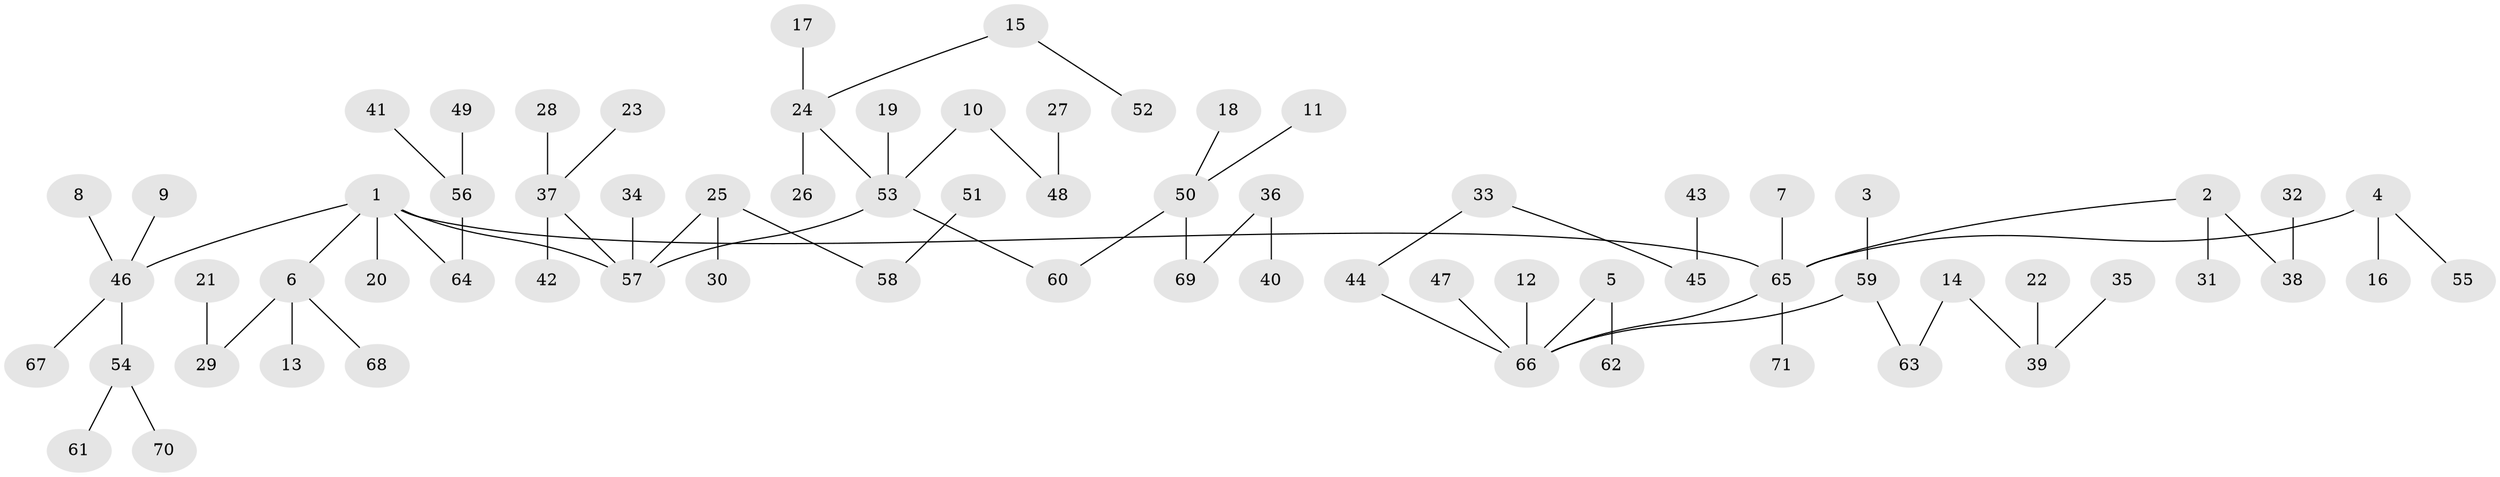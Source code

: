 // original degree distribution, {4: 0.07092198581560284, 5: 0.07092198581560284, 1: 0.5602836879432624, 3: 0.11347517730496454, 7: 0.0070921985815602835, 8: 0.0070921985815602835, 2: 0.1702127659574468}
// Generated by graph-tools (version 1.1) at 2025/26/03/09/25 03:26:23]
// undirected, 71 vertices, 70 edges
graph export_dot {
graph [start="1"]
  node [color=gray90,style=filled];
  1;
  2;
  3;
  4;
  5;
  6;
  7;
  8;
  9;
  10;
  11;
  12;
  13;
  14;
  15;
  16;
  17;
  18;
  19;
  20;
  21;
  22;
  23;
  24;
  25;
  26;
  27;
  28;
  29;
  30;
  31;
  32;
  33;
  34;
  35;
  36;
  37;
  38;
  39;
  40;
  41;
  42;
  43;
  44;
  45;
  46;
  47;
  48;
  49;
  50;
  51;
  52;
  53;
  54;
  55;
  56;
  57;
  58;
  59;
  60;
  61;
  62;
  63;
  64;
  65;
  66;
  67;
  68;
  69;
  70;
  71;
  1 -- 6 [weight=1.0];
  1 -- 20 [weight=1.0];
  1 -- 46 [weight=1.0];
  1 -- 57 [weight=1.0];
  1 -- 64 [weight=1.0];
  1 -- 65 [weight=1.0];
  2 -- 31 [weight=1.0];
  2 -- 38 [weight=1.0];
  2 -- 65 [weight=1.0];
  3 -- 59 [weight=1.0];
  4 -- 16 [weight=1.0];
  4 -- 55 [weight=1.0];
  4 -- 65 [weight=1.0];
  5 -- 62 [weight=1.0];
  5 -- 66 [weight=1.0];
  6 -- 13 [weight=1.0];
  6 -- 29 [weight=1.0];
  6 -- 68 [weight=1.0];
  7 -- 65 [weight=1.0];
  8 -- 46 [weight=1.0];
  9 -- 46 [weight=1.0];
  10 -- 48 [weight=1.0];
  10 -- 53 [weight=1.0];
  11 -- 50 [weight=1.0];
  12 -- 66 [weight=1.0];
  14 -- 39 [weight=1.0];
  14 -- 63 [weight=1.0];
  15 -- 24 [weight=1.0];
  15 -- 52 [weight=1.0];
  17 -- 24 [weight=1.0];
  18 -- 50 [weight=1.0];
  19 -- 53 [weight=1.0];
  21 -- 29 [weight=1.0];
  22 -- 39 [weight=1.0];
  23 -- 37 [weight=1.0];
  24 -- 26 [weight=1.0];
  24 -- 53 [weight=1.0];
  25 -- 30 [weight=1.0];
  25 -- 57 [weight=1.0];
  25 -- 58 [weight=1.0];
  27 -- 48 [weight=1.0];
  28 -- 37 [weight=1.0];
  32 -- 38 [weight=1.0];
  33 -- 44 [weight=1.0];
  33 -- 45 [weight=1.0];
  34 -- 57 [weight=1.0];
  35 -- 39 [weight=1.0];
  36 -- 40 [weight=1.0];
  36 -- 69 [weight=1.0];
  37 -- 42 [weight=1.0];
  37 -- 57 [weight=1.0];
  41 -- 56 [weight=1.0];
  43 -- 45 [weight=1.0];
  44 -- 66 [weight=1.0];
  46 -- 54 [weight=1.0];
  46 -- 67 [weight=1.0];
  47 -- 66 [weight=1.0];
  49 -- 56 [weight=1.0];
  50 -- 60 [weight=1.0];
  50 -- 69 [weight=1.0];
  51 -- 58 [weight=1.0];
  53 -- 57 [weight=1.0];
  53 -- 60 [weight=1.0];
  54 -- 61 [weight=1.0];
  54 -- 70 [weight=1.0];
  56 -- 64 [weight=1.0];
  59 -- 63 [weight=1.0];
  59 -- 66 [weight=1.0];
  65 -- 66 [weight=1.0];
  65 -- 71 [weight=1.0];
}

